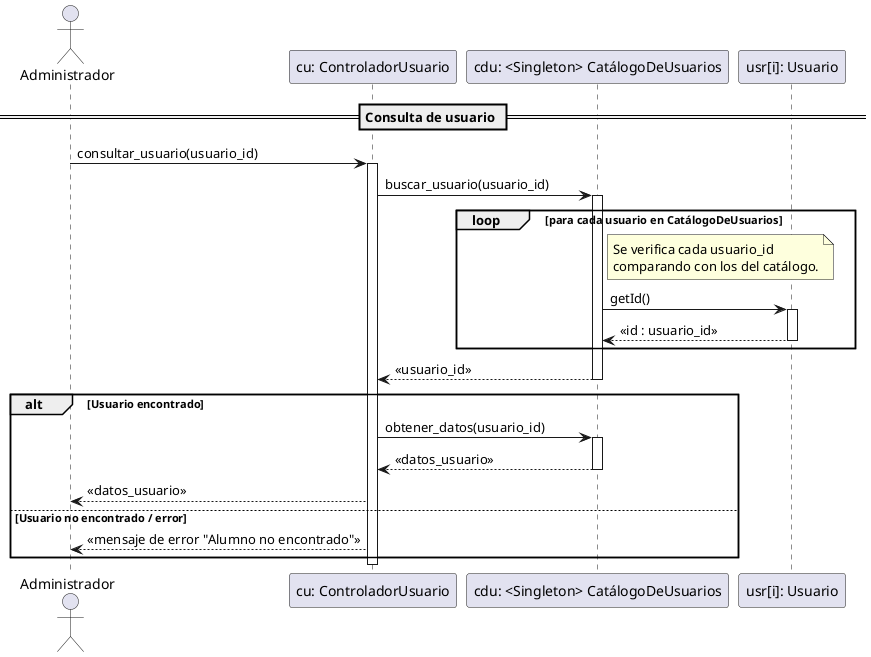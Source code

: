 @startuml
actor Administrador

participant "cu: ControladorUsuario" as CU
participant "cdu: <Singleton> CatálogoDeUsuarios" as CatU
participant "usr[i]: Usuario" as U

== Consulta de usuario ==
Administrador -> CU : consultar_usuario(usuario_id)
activate CU

CU -> CatU : buscar_usuario(usuario_id)
activate CatU

loop para cada usuario en CatálogoDeUsuarios
    note right of CatU
        Se verifica cada usuario_id
        comparando con los del catálogo.
    end note
    CatU -> U : getId()
    activate U
    U --> CatU : <<id : usuario_id>>
    deactivate U
end

CatU --> CU : <<usuario_id>>
deactivate CatU

alt Usuario encontrado
    CU -> CatU : obtener_datos(usuario_id)
    activate CatU
    CatU --> CU : <<datos_usuario>>
    deactivate CatU
    CU --> Administrador : <<datos_usuario>>
else Usuario no encontrado / error
    CU --> Administrador : <<mensaje de error "Alumno no encontrado">>
end

deactivate CU
@enduml

